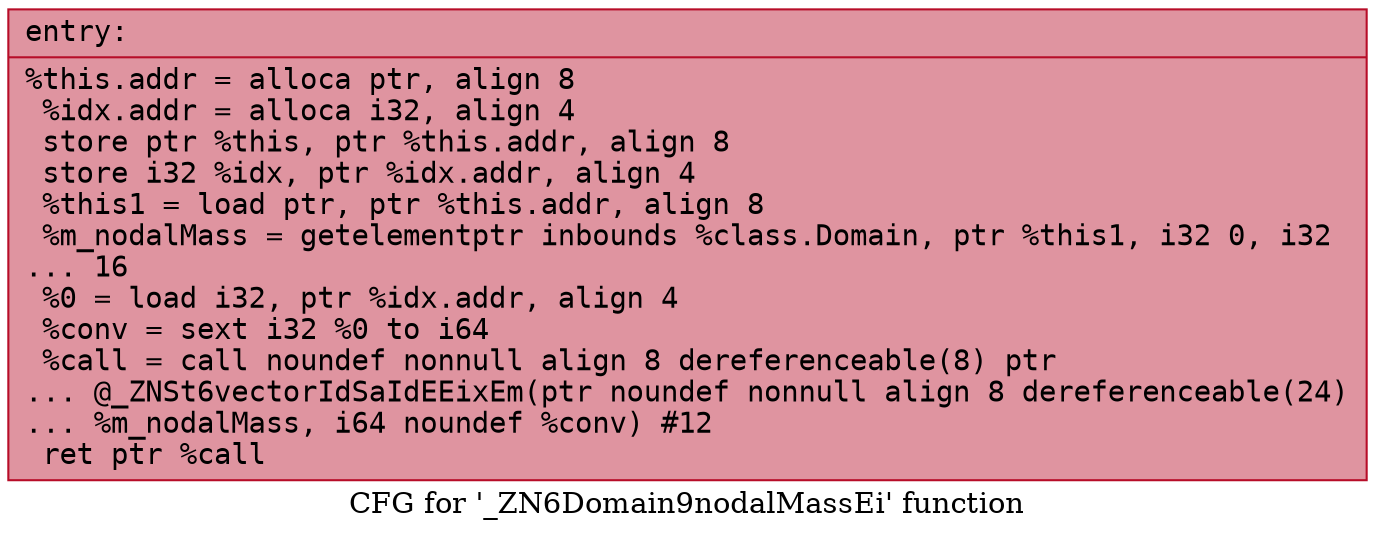 digraph "CFG for '_ZN6Domain9nodalMassEi' function" {
	label="CFG for '_ZN6Domain9nodalMassEi' function";

	Node0x555f5b03e570 [shape=record,color="#b70d28ff", style=filled, fillcolor="#b70d2870" fontname="Courier",label="{entry:\l|  %this.addr = alloca ptr, align 8\l  %idx.addr = alloca i32, align 4\l  store ptr %this, ptr %this.addr, align 8\l  store i32 %idx, ptr %idx.addr, align 4\l  %this1 = load ptr, ptr %this.addr, align 8\l  %m_nodalMass = getelementptr inbounds %class.Domain, ptr %this1, i32 0, i32\l... 16\l  %0 = load i32, ptr %idx.addr, align 4\l  %conv = sext i32 %0 to i64\l  %call = call noundef nonnull align 8 dereferenceable(8) ptr\l... @_ZNSt6vectorIdSaIdEEixEm(ptr noundef nonnull align 8 dereferenceable(24)\l... %m_nodalMass, i64 noundef %conv) #12\l  ret ptr %call\l}"];
}
